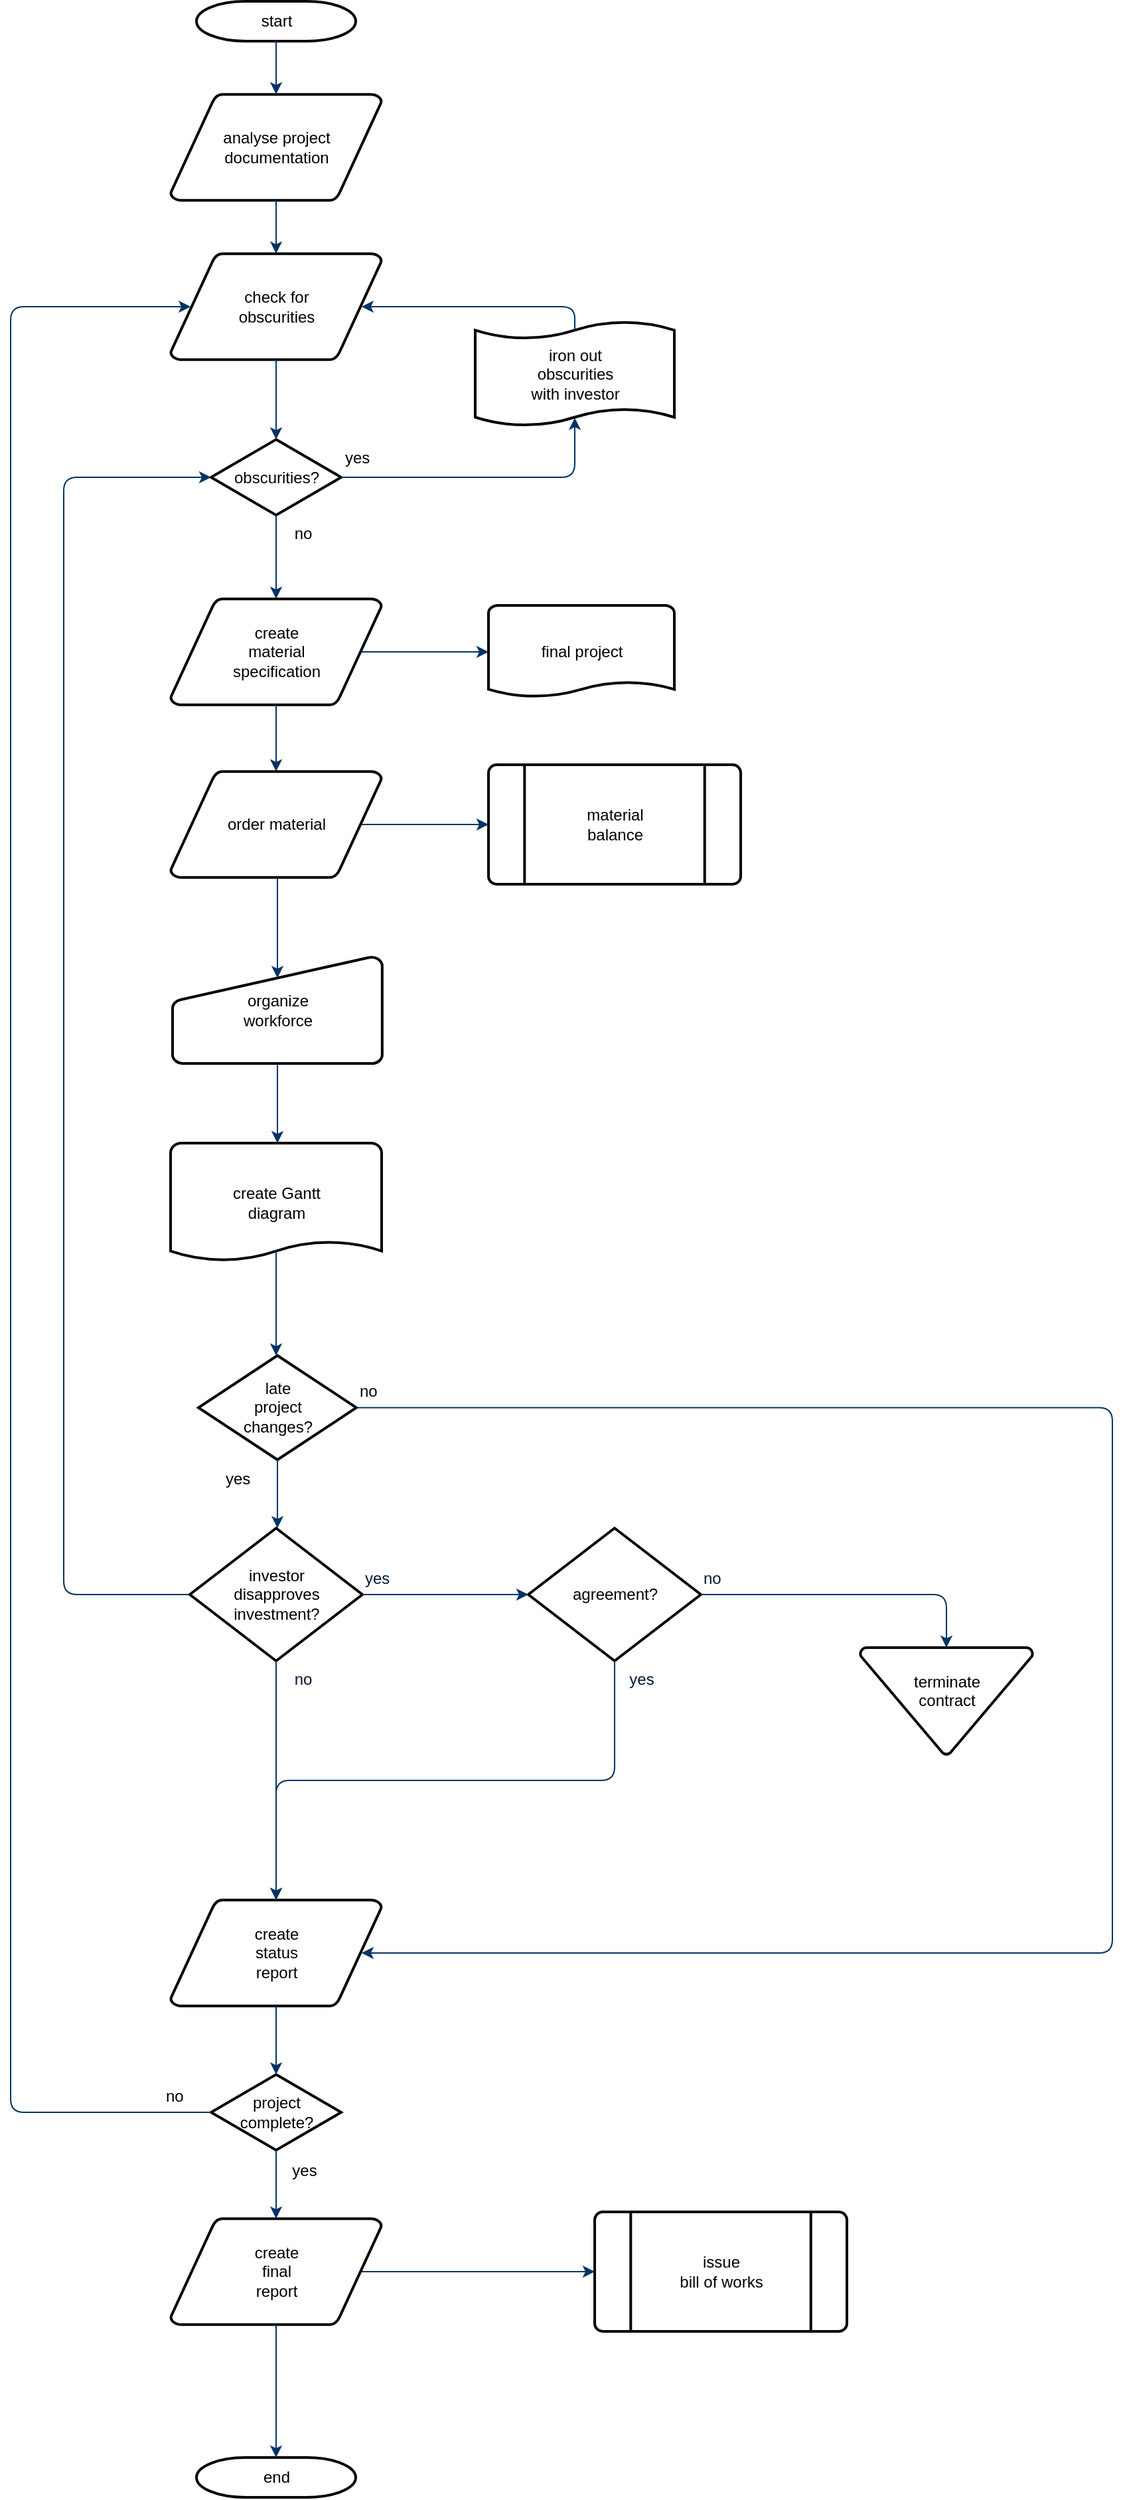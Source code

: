 <mxfile version="12.9.13" type="github" pages="3">
  <diagram id="6a731a19-8d31-9384-78a2-239565b7b9f0" name="page1">
    <mxGraphModel dx="1468" dy="784" grid="1" gridSize="10" guides="1" tooltips="1" connect="1" arrows="1" fold="1" page="1" pageScale="1" pageWidth="1200" pageHeight="1920" background="#ffffff" math="0" shadow="0">
      <root>
        <mxCell id="0" />
        <mxCell id="1" parent="0" />
        <mxCell id="2" value="start" style="shape=mxgraph.flowchart.terminator;strokeWidth=2;gradientColor=none;gradientDirection=north;fontStyle=0;html=1;" parent="1" vertex="1">
          <mxGeometry x="260" y="60" width="120" height="30" as="geometry" />
        </mxCell>
        <mxCell id="3" value="analyse project&#xa; documentation" style="shape=mxgraph.flowchart.data;strokeWidth=2;gradientColor=none;gradientDirection=north;fontStyle=0;html=1;" parent="1" vertex="1">
          <mxGeometry x="240.5" y="130" width="159" height="80" as="geometry" />
        </mxCell>
        <mxCell id="4" value="create&#xa;material&#xa;specification" style="shape=mxgraph.flowchart.data;strokeWidth=2;gradientColor=none;gradientDirection=north;fontStyle=0;html=1;" parent="1" vertex="1">
          <mxGeometry x="240.5" y="510" width="159" height="80" as="geometry" />
        </mxCell>
        <mxCell id="5" value="check for&#xa;obscurities" style="shape=mxgraph.flowchart.data;strokeWidth=2;gradientColor=none;gradientDirection=north;fontStyle=0;html=1;" parent="1" vertex="1">
          <mxGeometry x="240.5" y="250" width="159" height="80" as="geometry" />
        </mxCell>
        <mxCell id="6" value="obscurities?" style="shape=mxgraph.flowchart.decision;strokeWidth=2;gradientColor=none;gradientDirection=north;fontStyle=0;html=1;" parent="1" vertex="1">
          <mxGeometry x="271" y="390" width="98" height="57" as="geometry" />
        </mxCell>
        <mxCell id="7" style="fontStyle=1;strokeColor=#003366;strokeWidth=1;html=1;" parent="1" source="2" target="3" edge="1">
          <mxGeometry relative="1" as="geometry" />
        </mxCell>
        <mxCell id="8" style="fontStyle=1;strokeColor=#003366;strokeWidth=1;html=1;" parent="1" source="3" target="5" edge="1">
          <mxGeometry relative="1" as="geometry" />
        </mxCell>
        <mxCell id="9" style="entryX=0.5;entryY=0;entryPerimeter=0;fontStyle=1;strokeColor=#003366;strokeWidth=1;html=1;" parent="1" source="5" target="6" edge="1">
          <mxGeometry relative="1" as="geometry" />
        </mxCell>
        <mxCell id="10" value="" style="edgeStyle=elbowEdgeStyle;elbow=horizontal;entryX=0.5;entryY=0.91;entryPerimeter=0;exitX=1;exitY=0.5;exitPerimeter=0;fontStyle=1;strokeColor=#003366;strokeWidth=1;html=1;" parent="1" source="6" target="51" edge="1">
          <mxGeometry x="381" y="28.5" width="100" height="100" as="geometry">
            <mxPoint x="750" y="447" as="sourcePoint" />
            <mxPoint x="765.395" y="318.5" as="targetPoint" />
            <Array as="points">
              <mxPoint x="545" y="400" />
            </Array>
          </mxGeometry>
        </mxCell>
        <mxCell id="11" value="yes" style="text;fontStyle=0;html=1;strokeColor=none;gradientColor=none;fillColor=none;strokeWidth=2;" parent="1" vertex="1">
          <mxGeometry x="370" y="390" width="40" height="26" as="geometry" />
        </mxCell>
        <mxCell id="12" value="" style="edgeStyle=elbowEdgeStyle;elbow=horizontal;fontColor=#001933;fontStyle=1;strokeColor=#003366;strokeWidth=1;html=1;" parent="1" source="6" target="4" edge="1">
          <mxGeometry width="100" height="100" as="geometry">
            <mxPoint y="100" as="sourcePoint" />
            <mxPoint x="100" as="targetPoint" />
          </mxGeometry>
        </mxCell>
        <mxCell id="13" value="order material" style="shape=mxgraph.flowchart.data;strokeWidth=2;gradientColor=none;gradientDirection=north;fontStyle=0;html=1;" parent="1" vertex="1">
          <mxGeometry x="240.5" y="640" width="159" height="80" as="geometry" />
        </mxCell>
        <mxCell id="14" value="no" style="text;fontStyle=0;html=1;strokeColor=none;gradientColor=none;fillColor=none;strokeWidth=2;align=center;" parent="1" vertex="1">
          <mxGeometry x="320" y="447" width="40" height="26" as="geometry" />
        </mxCell>
        <mxCell id="15" value="final project" style="shape=mxgraph.flowchart.document;strokeWidth=2;gradientColor=none;gradientDirection=north;fontStyle=0;html=1;" parent="1" vertex="1">
          <mxGeometry x="480" y="515" width="140" height="70" as="geometry" />
        </mxCell>
        <mxCell id="16" value="" style="edgeStyle=elbowEdgeStyle;elbow=horizontal;exitX=0.905;exitY=0.5;exitPerimeter=0;fontStyle=1;strokeColor=#003366;strokeWidth=1;html=1;" parent="1" source="4" target="15" edge="1">
          <mxGeometry width="100" height="100" as="geometry">
            <mxPoint y="100" as="sourcePoint" />
            <mxPoint x="100" as="targetPoint" />
          </mxGeometry>
        </mxCell>
        <mxCell id="17" value="" style="edgeStyle=elbowEdgeStyle;elbow=horizontal;fontStyle=1;strokeColor=#003366;strokeWidth=1;html=1;" parent="1" source="4" target="13" edge="1">
          <mxGeometry width="100" height="100" as="geometry">
            <mxPoint y="100" as="sourcePoint" />
            <mxPoint x="100" as="targetPoint" />
          </mxGeometry>
        </mxCell>
        <mxCell id="18" value="material&#xa;balance" style="shape=mxgraph.flowchart.predefined_process;strokeWidth=2;gradientColor=none;gradientDirection=north;fontStyle=0;html=1;" parent="1" vertex="1">
          <mxGeometry x="480" y="635" width="190" height="90" as="geometry" />
        </mxCell>
        <mxCell id="19" value="" style="edgeStyle=elbowEdgeStyle;elbow=horizontal;exitX=0.905;exitY=0.5;exitPerimeter=0;fontStyle=1;strokeColor=#003366;strokeWidth=1;html=1;" parent="1" source="13" target="18" edge="1">
          <mxGeometry width="100" height="100" as="geometry">
            <mxPoint y="100" as="sourcePoint" />
            <mxPoint x="100" as="targetPoint" />
          </mxGeometry>
        </mxCell>
        <mxCell id="20" value="organize &#xa;workforce" style="shape=mxgraph.flowchart.manual_input;strokeWidth=2;gradientColor=none;gradientDirection=north;fontStyle=0;html=1;" parent="1" vertex="1">
          <mxGeometry x="242" y="780" width="158" height="80" as="geometry" />
        </mxCell>
        <mxCell id="21" value="" style="edgeStyle=elbowEdgeStyle;elbow=horizontal;entryX=0.5;entryY=0.195;entryPerimeter=0;fontStyle=1;strokeColor=#003366;strokeWidth=1;html=1;" parent="1" source="13" target="20" edge="1">
          <mxGeometry width="100" height="100" as="geometry">
            <mxPoint y="100" as="sourcePoint" />
            <mxPoint x="100" as="targetPoint" />
          </mxGeometry>
        </mxCell>
        <mxCell id="22" value="create Gantt&#xa;diagram" style="shape=mxgraph.flowchart.document;strokeWidth=2;gradientColor=none;gradientDirection=north;fontStyle=0;html=1;" parent="1" vertex="1">
          <mxGeometry x="240.5" y="920" width="159" height="90" as="geometry" />
        </mxCell>
        <mxCell id="23" value="" style="edgeStyle=elbowEdgeStyle;elbow=horizontal;exitX=0.5;exitY=1;exitPerimeter=0;fontStyle=1;strokeColor=#003366;strokeWidth=1;html=1;" parent="1" source="20" target="22" edge="1">
          <mxGeometry width="100" height="100" as="geometry">
            <mxPoint y="100" as="sourcePoint" />
            <mxPoint x="100" as="targetPoint" />
          </mxGeometry>
        </mxCell>
        <mxCell id="24" value="late&#xa;project&#xa;changes?" style="shape=mxgraph.flowchart.decision;strokeWidth=2;gradientColor=none;gradientDirection=north;fontStyle=0;html=1;" parent="1" vertex="1">
          <mxGeometry x="261.5" y="1080" width="119" height="78.5" as="geometry" />
        </mxCell>
        <mxCell id="25" value="" style="edgeStyle=elbowEdgeStyle;elbow=horizontal;exitX=0.5;exitY=0.9;exitPerimeter=0;fontStyle=1;strokeColor=#003366;strokeWidth=1;html=1;" parent="1" source="22" target="24" edge="1">
          <mxGeometry width="100" height="100" as="geometry">
            <mxPoint y="100" as="sourcePoint" />
            <mxPoint x="100" as="targetPoint" />
          </mxGeometry>
        </mxCell>
        <mxCell id="26" value="" style="edgeStyle=elbowEdgeStyle;elbow=horizontal;exitX=0;exitY=0.5;exitPerimeter=0;entryX=0;entryY=0.5;entryPerimeter=0;fontStyle=1;strokeColor=#003366;strokeWidth=1;html=1;" parent="1" source="28" target="6" edge="1">
          <mxGeometry width="100" height="100" as="geometry">
            <mxPoint y="100" as="sourcePoint" />
            <mxPoint x="100" as="targetPoint" />
            <Array as="points">
              <mxPoint x="160" y="850" />
            </Array>
          </mxGeometry>
        </mxCell>
        <mxCell id="27" value="yes" style="text;fontStyle=0;html=1;strokeColor=none;gradientColor=none;fillColor=none;strokeWidth=2;" parent="1" vertex="1">
          <mxGeometry x="280" y="1158.5" width="40" height="26" as="geometry" />
        </mxCell>
        <mxCell id="28" value="investor&#xa;disapproves&#xa; investment?" style="shape=mxgraph.flowchart.decision;strokeWidth=2;gradientColor=none;gradientDirection=north;fontStyle=0;html=1;" parent="1" vertex="1">
          <mxGeometry x="255" y="1210" width="130" height="100" as="geometry" />
        </mxCell>
        <mxCell id="29" value="agreement?" style="shape=mxgraph.flowchart.decision;strokeWidth=2;gradientColor=none;gradientDirection=north;fontStyle=0;html=1;" parent="1" vertex="1">
          <mxGeometry x="510" y="1210" width="130" height="100" as="geometry" />
        </mxCell>
        <mxCell id="30" value="" style="edgeStyle=elbowEdgeStyle;elbow=horizontal;exitX=0.5;exitY=1;exitPerimeter=0;fontStyle=1;strokeColor=#003366;strokeWidth=1;html=1;" parent="1" source="24" target="28" edge="1">
          <mxGeometry width="100" height="100" as="geometry">
            <mxPoint y="100" as="sourcePoint" />
            <mxPoint x="100" as="targetPoint" />
          </mxGeometry>
        </mxCell>
        <mxCell id="31" value="" style="edgeStyle=elbowEdgeStyle;elbow=horizontal;exitX=1;exitY=0.5;exitPerimeter=0;entryX=0;entryY=0.5;entryPerimeter=0;fontStyle=1;strokeColor=#003366;strokeWidth=1;html=1;" parent="1" source="28" target="29" edge="1">
          <mxGeometry width="100" height="100" as="geometry">
            <mxPoint y="100" as="sourcePoint" />
            <mxPoint x="100" as="targetPoint" />
          </mxGeometry>
        </mxCell>
        <mxCell id="32" value="terminate&#xa;contract&#xa;" style="shape=mxgraph.flowchart.merge_or_storage;strokeWidth=2;gradientColor=none;gradientDirection=north;fontStyle=0;html=1;" parent="1" vertex="1">
          <mxGeometry x="760" y="1300" width="130" height="80.5" as="geometry" />
        </mxCell>
        <mxCell id="33" value="" style="edgeStyle=elbowEdgeStyle;elbow=vertical;exitX=1;exitY=0.5;exitPerimeter=0;entryX=0.5;entryY=0;entryPerimeter=0;fontStyle=1;strokeColor=#003366;strokeWidth=1;html=1;" parent="1" source="29" target="32" edge="1">
          <mxGeometry width="100" height="100" as="geometry">
            <mxPoint y="100" as="sourcePoint" />
            <mxPoint x="100" as="targetPoint" />
            <Array as="points">
              <mxPoint x="740" y="1260" />
            </Array>
          </mxGeometry>
        </mxCell>
        <mxCell id="34" value="create&#xa;status&#xa;report" style="shape=mxgraph.flowchart.data;strokeWidth=2;gradientColor=none;gradientDirection=north;fontStyle=0;html=1;" parent="1" vertex="1">
          <mxGeometry x="240.5" y="1490" width="159" height="80" as="geometry" />
        </mxCell>
        <mxCell id="35" value="" style="edgeStyle=elbowEdgeStyle;elbow=vertical;exitX=0.5;exitY=1;exitPerimeter=0;fontColor=#001933;fontStyle=1;strokeColor=#003366;strokeWidth=1;html=1;" parent="1" source="28" target="34" edge="1">
          <mxGeometry width="100" height="100" as="geometry">
            <mxPoint y="100" as="sourcePoint" />
            <mxPoint x="100" as="targetPoint" />
          </mxGeometry>
        </mxCell>
        <mxCell id="36" value="" style="edgeStyle=elbowEdgeStyle;elbow=vertical;exitX=0.5;exitY=1;exitPerimeter=0;entryX=0.5;entryY=0;entryPerimeter=0;fontStyle=1;strokeColor=#003366;strokeWidth=1;html=1;" parent="1" source="29" target="34" edge="1">
          <mxGeometry width="100" height="100" as="geometry">
            <mxPoint y="100" as="sourcePoint" />
            <mxPoint x="100" as="targetPoint" />
          </mxGeometry>
        </mxCell>
        <mxCell id="37" value="project&#xa;complete?" style="shape=mxgraph.flowchart.decision;strokeWidth=2;gradientColor=none;gradientDirection=north;fontStyle=0;html=1;" parent="1" vertex="1">
          <mxGeometry x="271" y="1621.5" width="98" height="57" as="geometry" />
        </mxCell>
        <mxCell id="38" value="create&#xa;final&#xa;report" style="shape=mxgraph.flowchart.data;strokeWidth=2;gradientColor=none;gradientDirection=north;fontStyle=0;html=1;" parent="1" vertex="1">
          <mxGeometry x="240.5" y="1730" width="159" height="80" as="geometry" />
        </mxCell>
        <mxCell id="39" value="issue&#xa;bill of works" style="shape=mxgraph.flowchart.predefined_process;strokeWidth=2;gradientColor=none;gradientDirection=north;fontStyle=0;html=1;" parent="1" vertex="1">
          <mxGeometry x="560" y="1725" width="190" height="90" as="geometry" />
        </mxCell>
        <mxCell id="40" value="end" style="shape=mxgraph.flowchart.terminator;strokeWidth=2;gradientColor=none;gradientDirection=north;fontStyle=0;html=1;" parent="1" vertex="1">
          <mxGeometry x="260" y="1910" width="120" height="30" as="geometry" />
        </mxCell>
        <mxCell id="41" value="" style="edgeStyle=elbowEdgeStyle;elbow=vertical;exitX=0.5;exitY=1;exitPerimeter=0;entryX=0.5;entryY=0;entryPerimeter=0;fontStyle=1;strokeColor=#003366;strokeWidth=1;html=1;" parent="1" source="34" target="37" edge="1">
          <mxGeometry width="100" height="100" as="geometry">
            <mxPoint y="100" as="sourcePoint" />
            <mxPoint x="100" as="targetPoint" />
          </mxGeometry>
        </mxCell>
        <mxCell id="42" value="" style="edgeStyle=elbowEdgeStyle;elbow=vertical;exitX=0.5;exitY=1;exitPerimeter=0;entryX=0.5;entryY=0;entryPerimeter=0;fontStyle=1;strokeColor=#003366;strokeWidth=1;html=1;" parent="1" source="37" target="38" edge="1">
          <mxGeometry width="100" height="100" as="geometry">
            <mxPoint y="100" as="sourcePoint" />
            <mxPoint x="100" as="targetPoint" />
          </mxGeometry>
        </mxCell>
        <mxCell id="43" value="" style="edgeStyle=elbowEdgeStyle;elbow=vertical;exitX=0.5;exitY=1;exitPerimeter=0;entryX=0.5;entryY=0;entryPerimeter=0;fontStyle=1;strokeColor=#003366;strokeWidth=1;html=1;" parent="1" source="38" target="40" edge="1">
          <mxGeometry width="100" height="100" as="geometry">
            <mxPoint y="100" as="sourcePoint" />
            <mxPoint x="100" as="targetPoint" />
          </mxGeometry>
        </mxCell>
        <mxCell id="44" value="" style="edgeStyle=elbowEdgeStyle;elbow=vertical;exitX=0.905;exitY=0.5;exitPerimeter=0;entryX=0;entryY=0.5;entryPerimeter=0;fontStyle=1;strokeColor=#003366;strokeWidth=1;html=1;" parent="1" source="38" target="39" edge="1">
          <mxGeometry width="100" height="100" as="geometry">
            <mxPoint y="100" as="sourcePoint" />
            <mxPoint x="100" as="targetPoint" />
          </mxGeometry>
        </mxCell>
        <mxCell id="45" value="" style="edgeStyle=elbowEdgeStyle;elbow=horizontal;exitX=1;exitY=0.5;exitPerimeter=0;entryX=0.905;entryY=0.5;entryPerimeter=0;fontStyle=1;strokeColor=#003366;strokeWidth=1;html=1;" parent="1" source="24" target="34" edge="1">
          <mxGeometry width="100" height="100" as="geometry">
            <mxPoint y="100" as="sourcePoint" />
            <mxPoint x="100" as="targetPoint" />
            <Array as="points">
              <mxPoint x="950" y="1320" />
            </Array>
          </mxGeometry>
        </mxCell>
        <mxCell id="46" value="no" style="text;fontStyle=0;html=1;strokeColor=none;gradientColor=none;fillColor=none;strokeWidth=2;" parent="1" vertex="1">
          <mxGeometry x="380.5" y="1093.25" width="40" height="26" as="geometry" />
        </mxCell>
        <mxCell id="47" value="yes" style="text;fontColor=#001933;fontStyle=0;html=1;strokeColor=none;gradientColor=none;fillColor=none;strokeWidth=2;" parent="1" vertex="1">
          <mxGeometry x="385" y="1234" width="40" height="26" as="geometry" />
        </mxCell>
        <mxCell id="48" value="no" style="text;fontColor=#001933;fontStyle=0;html=1;strokeColor=none;gradientColor=none;fillColor=none;strokeWidth=2;align=center;" parent="1" vertex="1">
          <mxGeometry x="320" y="1310" width="40" height="26" as="geometry" />
        </mxCell>
        <mxCell id="49" value="yes" style="text;fontColor=#001933;fontStyle=0;html=1;strokeColor=none;gradientColor=none;fillColor=none;strokeWidth=2;align=center;" parent="1" vertex="1">
          <mxGeometry x="575" y="1310" width="40" height="26" as="geometry" />
        </mxCell>
        <mxCell id="50" value="no" style="text;fontColor=#001933;fontStyle=0;html=1;strokeColor=none;gradientColor=none;fillColor=none;strokeWidth=2;" parent="1" vertex="1">
          <mxGeometry x="640" y="1234" width="40" height="26" as="geometry" />
        </mxCell>
        <mxCell id="51" value="iron out&#xa;obscurities &#xa;with investor" style="shape=mxgraph.flowchart.paper_tape;strokeWidth=2;gradientColor=none;gradientDirection=north;fontStyle=0;html=1;" parent="1" vertex="1">
          <mxGeometry x="470" y="300" width="150" height="81" as="geometry" />
        </mxCell>
        <mxCell id="52" value="" style="edgeStyle=elbowEdgeStyle;elbow=horizontal;exitX=0.5;exitY=0.09;exitPerimeter=0;entryX=0.905;entryY=0.5;entryPerimeter=0;fontStyle=1;strokeColor=#003366;strokeWidth=1;html=1;" parent="1" source="51" target="5" edge="1">
          <mxGeometry width="100" height="100" as="geometry">
            <mxPoint y="100" as="sourcePoint" />
            <mxPoint x="100" as="targetPoint" />
            <Array as="points">
              <mxPoint x="545" y="300" />
            </Array>
          </mxGeometry>
        </mxCell>
        <mxCell id="53" value="yes" style="text;fontStyle=0;html=1;strokeColor=none;gradientColor=none;fillColor=none;strokeWidth=2;align=center;" parent="1" vertex="1">
          <mxGeometry x="321" y="1680" width="40" height="26" as="geometry" />
        </mxCell>
        <mxCell id="54" value="" style="edgeStyle=elbowEdgeStyle;elbow=horizontal;exitX=0;exitY=0.5;exitPerimeter=0;entryX=0.095;entryY=0.5;entryPerimeter=0;fontStyle=1;strokeColor=#003366;strokeWidth=1;html=1;" parent="1" source="37" target="5" edge="1">
          <mxGeometry width="100" height="100" as="geometry">
            <mxPoint y="100" as="sourcePoint" />
            <mxPoint x="100" as="targetPoint" />
            <Array as="points">
              <mxPoint x="120" y="970" />
            </Array>
          </mxGeometry>
        </mxCell>
        <mxCell id="55" value="no" style="text;fontStyle=0;html=1;strokeColor=none;gradientColor=none;fillColor=none;strokeWidth=2;" parent="1" vertex="1">
          <mxGeometry x="235" y="1624" width="40" height="26" as="geometry" />
        </mxCell>
      </root>
    </mxGraphModel>
  </diagram>
  <diagram id="S-evOHtKc2lRmirpbikx" name="第 2 页">
    <mxGraphModel dx="3280" dy="1110" grid="1" gridSize="10" guides="1" tooltips="1" connect="1" arrows="1" fold="1" page="1" pageScale="1" pageWidth="1200" pageHeight="1920" math="0" shadow="0">
      <root>
        <mxCell id="6PbVFHwQEAimmtdwtu31-0" />
        <mxCell id="6PbVFHwQEAimmtdwtu31-1" parent="6PbVFHwQEAimmtdwtu31-0" />
        <mxCell id="sGn04eVEmwZ1p-08FL41-1" style="edgeStyle=orthogonalEdgeStyle;rounded=0;orthogonalLoop=1;jettySize=auto;html=1;entryX=0.5;entryY=0;entryDx=0;entryDy=0;" edge="1" parent="6PbVFHwQEAimmtdwtu31-1" source="uYx7FdCdARLEdJld4Lk2-0" target="sGn04eVEmwZ1p-08FL41-0">
          <mxGeometry relative="1" as="geometry" />
        </mxCell>
        <mxCell id="uYx7FdCdARLEdJld4Lk2-0" value="查看详细商品" style="strokeWidth=2;html=1;shape=mxgraph.flowchart.start_1;whiteSpace=wrap;" vertex="1" parent="6PbVFHwQEAimmtdwtu31-1">
          <mxGeometry x="80" y="30" width="99" height="60" as="geometry" />
        </mxCell>
        <mxCell id="15XXhwKxQTOSEFgYxx5U-1" style="edgeStyle=orthogonalEdgeStyle;rounded=0;orthogonalLoop=1;jettySize=auto;html=1;exitX=0.5;exitY=1;exitDx=0;exitDy=0;entryX=0.5;entryY=0;entryDx=0;entryDy=0;entryPerimeter=0;" edge="1" parent="6PbVFHwQEAimmtdwtu31-1" source="sGn04eVEmwZ1p-08FL41-0" target="15XXhwKxQTOSEFgYxx5U-0">
          <mxGeometry relative="1" as="geometry" />
        </mxCell>
        <mxCell id="sGn04eVEmwZ1p-08FL41-0" value="获取用户信息(&lt;span style=&quot;font-weight: 600&quot;&gt;UserInfoGetBizImpl&lt;/span&gt;&lt;br&gt;)" style="rounded=1;whiteSpace=wrap;html=1;absoluteArcSize=1;arcSize=14;strokeWidth=2;" vertex="1" parent="6PbVFHwQEAimmtdwtu31-1">
          <mxGeometry x="57.5" y="130" width="144" height="50" as="geometry" />
        </mxCell>
        <object label="" id="s9mYcaJXMlK5Ju7AqBY--6">
          <mxCell style="edgeStyle=orthogonalEdgeStyle;rounded=0;orthogonalLoop=1;jettySize=auto;html=1;exitX=0.5;exitY=1;exitDx=0;exitDy=0;exitPerimeter=0;entryX=0.5;entryY=0;entryDx=0;entryDy=0;" edge="1" parent="6PbVFHwQEAimmtdwtu31-1" source="15XXhwKxQTOSEFgYxx5U-0" target="s9mYcaJXMlK5Ju7AqBY--5">
            <mxGeometry relative="1" as="geometry" />
          </mxCell>
        </object>
        <mxCell id="15XXhwKxQTOSEFgYxx5U-0" value="&lt;pre&gt;&lt;font style=&quot;font-size: 11px&quot; face=&quot;Helvetica&quot;&gt;小程序黑名单判断&lt;/font&gt;&lt;/pre&gt;" style="strokeWidth=2;html=1;shape=mxgraph.flowchart.decision;whiteSpace=wrap;" vertex="1" parent="6PbVFHwQEAimmtdwtu31-1">
          <mxGeometry x="50" y="220" width="159" height="80" as="geometry" />
        </mxCell>
        <mxCell id="s9mYcaJXMlK5Ju7AqBY--12" style="edgeStyle=orthogonalEdgeStyle;rounded=0;orthogonalLoop=1;jettySize=auto;html=1;exitX=0.5;exitY=1;exitDx=0;exitDy=0;" edge="1" parent="6PbVFHwQEAimmtdwtu31-1" source="s9mYcaJXMlK5Ju7AqBY--5" target="s9mYcaJXMlK5Ju7AqBY--11">
          <mxGeometry relative="1" as="geometry" />
        </mxCell>
        <mxCell id="s9mYcaJXMlK5Ju7AqBY--5" value="获取商品信息(&lt;span style=&quot;font-weight: 600&quot;&gt;AlbumItemGetBizImpl&lt;/span&gt;&lt;br&gt;)" style="rounded=1;whiteSpace=wrap;html=1;absoluteArcSize=1;arcSize=14;strokeWidth=2;" vertex="1" parent="6PbVFHwQEAimmtdwtu31-1">
          <mxGeometry x="57.5" y="370" width="144" height="50" as="geometry" />
        </mxCell>
        <mxCell id="s9mYcaJXMlK5Ju7AqBY--10" value="否" style="text;html=1;align=center;verticalAlign=middle;resizable=0;points=[];autosize=1;" vertex="1" parent="6PbVFHwQEAimmtdwtu31-1">
          <mxGeometry x="130" y="326" width="30" height="20" as="geometry" />
        </mxCell>
        <mxCell id="s9mYcaJXMlK5Ju7AqBY--21" style="edgeStyle=orthogonalEdgeStyle;rounded=0;orthogonalLoop=1;jettySize=auto;html=1;exitX=0.5;exitY=1;exitDx=0;exitDy=0;exitPerimeter=0;" edge="1" parent="6PbVFHwQEAimmtdwtu31-1" source="s9mYcaJXMlK5Ju7AqBY--11">
          <mxGeometry relative="1" as="geometry">
            <mxPoint x="130" y="650" as="targetPoint" />
          </mxGeometry>
        </mxCell>
        <mxCell id="s9mYcaJXMlK5Ju7AqBY--26" style="edgeStyle=orthogonalEdgeStyle;rounded=0;orthogonalLoop=1;jettySize=auto;html=1;exitX=0;exitY=0.5;exitDx=0;exitDy=0;exitPerimeter=0;entryX=0.5;entryY=0;entryDx=0;entryDy=0;" edge="1" parent="6PbVFHwQEAimmtdwtu31-1" source="s9mYcaJXMlK5Ju7AqBY--11" target="s9mYcaJXMlK5Ju7AqBY--15">
          <mxGeometry relative="1" as="geometry" />
        </mxCell>
        <mxCell id="s9mYcaJXMlK5Ju7AqBY--11" value="&lt;br&gt;&lt;br&gt;&lt;pre style=&quot;font-size: 12px ; font-style: normal ; font-weight: 400 ; letter-spacing: normal ; text-align: center ; text-indent: 0px ; text-transform: none ; word-spacing: 0px&quot;&gt;&lt;font face=&quot;Helvetica&quot;&gt;&lt;span style=&quot;font-size: 11px&quot;&gt;是否小程序&lt;/span&gt;&lt;/font&gt;&lt;/pre&gt;&lt;br class=&quot;Apple-interchange-newline&quot;&gt;&lt;br&gt;" style="strokeWidth=2;html=1;shape=mxgraph.flowchart.decision;whiteSpace=wrap;" vertex="1" parent="6PbVFHwQEAimmtdwtu31-1">
          <mxGeometry x="50" y="470" width="159" height="80" as="geometry" />
        </mxCell>
        <mxCell id="s9mYcaJXMlK5Ju7AqBY--14" style="edgeStyle=orthogonalEdgeStyle;rounded=0;orthogonalLoop=1;jettySize=auto;html=1;exitX=0.5;exitY=1;exitDx=0;exitDy=0;exitPerimeter=0;" edge="1" parent="6PbVFHwQEAimmtdwtu31-1" source="s9mYcaJXMlK5Ju7AqBY--11" target="s9mYcaJXMlK5Ju7AqBY--11">
          <mxGeometry relative="1" as="geometry" />
        </mxCell>
        <mxCell id="s9mYcaJXMlK5Ju7AqBY--22" style="edgeStyle=orthogonalEdgeStyle;rounded=0;orthogonalLoop=1;jettySize=auto;html=1;exitX=0.5;exitY=1;exitDx=0;exitDy=0;" edge="1" parent="6PbVFHwQEAimmtdwtu31-1" source="s9mYcaJXMlK5Ju7AqBY--15">
          <mxGeometry relative="1" as="geometry">
            <mxPoint x="130" y="620" as="targetPoint" />
            <Array as="points">
              <mxPoint x="-37" y="620" />
            </Array>
          </mxGeometry>
        </mxCell>
        <mxCell id="s9mYcaJXMlK5Ju7AqBY--15" value="进入小程序关注" style="rounded=1;whiteSpace=wrap;html=1;absoluteArcSize=1;arcSize=14;strokeWidth=2;" vertex="1" parent="6PbVFHwQEAimmtdwtu31-1">
          <mxGeometry x="-110" y="540" width="144" height="50" as="geometry" />
        </mxCell>
        <mxCell id="s9mYcaJXMlK5Ju7AqBY--17" value="是" style="text;html=1;align=center;verticalAlign=middle;resizable=0;points=[];autosize=1;" vertex="1" parent="6PbVFHwQEAimmtdwtu31-1">
          <mxGeometry x="-30" y="495" width="30" height="20" as="geometry" />
        </mxCell>
        <mxCell id="s9mYcaJXMlK5Ju7AqBY--23" value="否&lt;br&gt;" style="text;html=1;align=center;verticalAlign=middle;resizable=0;points=[];autosize=1;" vertex="1" parent="6PbVFHwQEAimmtdwtu31-1">
          <mxGeometry x="115" y="584" width="30" height="20" as="geometry" />
        </mxCell>
        <mxCell id="s9mYcaJXMlK5Ju7AqBY--30" style="edgeStyle=orthogonalEdgeStyle;rounded=0;orthogonalLoop=1;jettySize=auto;html=1;exitX=0;exitY=0.5;exitDx=0;exitDy=0;exitPerimeter=0;entryX=0.5;entryY=0;entryDx=0;entryDy=0;" edge="1" parent="6PbVFHwQEAimmtdwtu31-1" source="s9mYcaJXMlK5Ju7AqBY--24" target="s9mYcaJXMlK5Ju7AqBY--29">
          <mxGeometry relative="1" as="geometry" />
        </mxCell>
        <mxCell id="s9mYcaJXMlK5Ju7AqBY--32" style="edgeStyle=orthogonalEdgeStyle;rounded=0;orthogonalLoop=1;jettySize=auto;html=1;exitX=0.5;exitY=1;exitDx=0;exitDy=0;exitPerimeter=0;entryX=0.5;entryY=0;entryDx=0;entryDy=0;" edge="1" parent="6PbVFHwQEAimmtdwtu31-1" source="s9mYcaJXMlK5Ju7AqBY--24" target="s9mYcaJXMlK5Ju7AqBY--31">
          <mxGeometry relative="1" as="geometry" />
        </mxCell>
        <mxCell id="s9mYcaJXMlK5Ju7AqBY--24" value="商品是否获取成功" style="strokeWidth=2;html=1;shape=mxgraph.flowchart.decision;whiteSpace=wrap;" vertex="1" parent="6PbVFHwQEAimmtdwtu31-1">
          <mxGeometry x="50" y="650" width="159" height="80" as="geometry" />
        </mxCell>
        <mxCell id="s9mYcaJXMlK5Ju7AqBY--25" value="验证通过" style="text;html=1;align=center;verticalAlign=middle;resizable=0;points=[];autosize=1;" vertex="1" parent="6PbVFHwQEAimmtdwtu31-1">
          <mxGeometry x="-2.5" y="620" width="60" height="20" as="geometry" />
        </mxCell>
        <mxCell id="s9mYcaJXMlK5Ju7AqBY--33" style="edgeStyle=orthogonalEdgeStyle;rounded=0;orthogonalLoop=1;jettySize=auto;html=1;exitX=0.5;exitY=1;exitDx=0;exitDy=0;entryX=0;entryY=0.5;entryDx=0;entryDy=0;" edge="1" parent="6PbVFHwQEAimmtdwtu31-1" source="s9mYcaJXMlK5Ju7AqBY--29" target="s9mYcaJXMlK5Ju7AqBY--31">
          <mxGeometry relative="1" as="geometry" />
        </mxCell>
        <mxCell id="s9mYcaJXMlK5Ju7AqBY--29" value="获取商品信息(&lt;span style=&quot;font-weight: 600&quot;&gt;AlbumItemGetBizImpl&lt;/span&gt;&lt;br&gt;)" style="rounded=1;whiteSpace=wrap;html=1;absoluteArcSize=1;arcSize=14;strokeWidth=2;" vertex="1" parent="6PbVFHwQEAimmtdwtu31-1">
          <mxGeometry x="-95" y="740" width="144" height="50" as="geometry" />
        </mxCell>
        <mxCell id="s9mYcaJXMlK5Ju7AqBY--43" style="edgeStyle=orthogonalEdgeStyle;rounded=0;orthogonalLoop=1;jettySize=auto;html=1;exitX=0.5;exitY=1;exitDx=0;exitDy=0;entryX=0.5;entryY=0;entryDx=0;entryDy=0;entryPerimeter=0;" edge="1" parent="6PbVFHwQEAimmtdwtu31-1" source="s9mYcaJXMlK5Ju7AqBY--31" target="s9mYcaJXMlK5Ju7AqBY--36">
          <mxGeometry relative="1" as="geometry" />
        </mxCell>
        <mxCell id="s9mYcaJXMlK5Ju7AqBY--31" value="获取商品所属相册信息(&lt;span style=&quot;font-weight: 600&quot;&gt;AlbumInfoGetBizImpl&lt;/span&gt;&lt;br&gt;)" style="rounded=1;whiteSpace=wrap;html=1;absoluteArcSize=1;arcSize=14;strokeWidth=2;" vertex="1" parent="6PbVFHwQEAimmtdwtu31-1">
          <mxGeometry x="57.5" y="840" width="144" height="50" as="geometry" />
        </mxCell>
        <mxCell id="s9mYcaJXMlK5Ju7AqBY--35" style="edgeStyle=orthogonalEdgeStyle;rounded=0;orthogonalLoop=1;jettySize=auto;html=1;exitX=0;exitY=0.5;exitDx=0;exitDy=0;exitPerimeter=0;entryX=0.5;entryY=0;entryDx=0;entryDy=0;" edge="1" parent="6PbVFHwQEAimmtdwtu31-1" source="s9mYcaJXMlK5Ju7AqBY--36" target="s9mYcaJXMlK5Ju7AqBY--39">
          <mxGeometry relative="1" as="geometry" />
        </mxCell>
        <mxCell id="s9mYcaJXMlK5Ju7AqBY--46" style="edgeStyle=orthogonalEdgeStyle;rounded=0;orthogonalLoop=1;jettySize=auto;html=1;exitX=0.5;exitY=1;exitDx=0;exitDy=0;exitPerimeter=0;entryX=0.5;entryY=0;entryDx=0;entryDy=0;" edge="1" parent="6PbVFHwQEAimmtdwtu31-1" source="s9mYcaJXMlK5Ju7AqBY--36" target="s9mYcaJXMlK5Ju7AqBY--45">
          <mxGeometry relative="1" as="geometry">
            <Array as="points">
              <mxPoint x="130" y="1110" />
              <mxPoint x="130" y="1110" />
            </Array>
          </mxGeometry>
        </mxCell>
        <mxCell id="s9mYcaJXMlK5Ju7AqBY--36" value="&lt;br&gt;&lt;br&gt;&lt;pre style=&quot;font-size: 12px ; font-style: normal ; font-weight: 400 ; letter-spacing: normal ; text-align: center ; text-indent: 0px ; text-transform: none ; word-spacing: 0px&quot;&gt;&lt;font face=&quot;Helvetica&quot;&gt;&lt;span style=&quot;font-size: 11px&quot;&gt;是否小程序&lt;/span&gt;&lt;/font&gt;&lt;/pre&gt;&lt;br class=&quot;Apple-interchange-newline&quot;&gt;&lt;br&gt;" style="strokeWidth=2;html=1;shape=mxgraph.flowchart.decision;whiteSpace=wrap;" vertex="1" parent="6PbVFHwQEAimmtdwtu31-1">
          <mxGeometry x="50" y="960" width="159" height="80" as="geometry" />
        </mxCell>
        <mxCell id="s9mYcaJXMlK5Ju7AqBY--37" style="edgeStyle=orthogonalEdgeStyle;rounded=0;orthogonalLoop=1;jettySize=auto;html=1;exitX=0.5;exitY=1;exitDx=0;exitDy=0;exitPerimeter=0;" edge="1" parent="6PbVFHwQEAimmtdwtu31-1" source="s9mYcaJXMlK5Ju7AqBY--36" target="s9mYcaJXMlK5Ju7AqBY--36">
          <mxGeometry relative="1" as="geometry" />
        </mxCell>
        <mxCell id="s9mYcaJXMlK5Ju7AqBY--38" style="edgeStyle=orthogonalEdgeStyle;rounded=0;orthogonalLoop=1;jettySize=auto;html=1;exitX=0.5;exitY=1;exitDx=0;exitDy=0;" edge="1" parent="6PbVFHwQEAimmtdwtu31-1" source="s9mYcaJXMlK5Ju7AqBY--39">
          <mxGeometry relative="1" as="geometry">
            <mxPoint x="130" y="1110" as="targetPoint" />
            <Array as="points">
              <mxPoint x="-37" y="1110" />
            </Array>
          </mxGeometry>
        </mxCell>
        <mxCell id="s9mYcaJXMlK5Ju7AqBY--53" style="edgeStyle=orthogonalEdgeStyle;rounded=0;orthogonalLoop=1;jettySize=auto;html=1;exitX=0;exitY=0.5;exitDx=0;exitDy=0;entryX=1;entryY=0.5;entryDx=0;entryDy=0;" edge="1" parent="6PbVFHwQEAimmtdwtu31-1" source="s9mYcaJXMlK5Ju7AqBY--39" target="s9mYcaJXMlK5Ju7AqBY--50">
          <mxGeometry relative="1" as="geometry" />
        </mxCell>
        <mxCell id="s9mYcaJXMlK5Ju7AqBY--39" value="进入小程序关注" style="rounded=1;whiteSpace=wrap;html=1;absoluteArcSize=1;arcSize=14;strokeWidth=2;" vertex="1" parent="6PbVFHwQEAimmtdwtu31-1">
          <mxGeometry x="-110" y="1030" width="144" height="50" as="geometry" />
        </mxCell>
        <mxCell id="s9mYcaJXMlK5Ju7AqBY--40" value="是" style="text;html=1;align=center;verticalAlign=middle;resizable=0;points=[];autosize=1;" vertex="1" parent="6PbVFHwQEAimmtdwtu31-1">
          <mxGeometry x="-30" y="985" width="30" height="20" as="geometry" />
        </mxCell>
        <mxCell id="s9mYcaJXMlK5Ju7AqBY--41" value="否&lt;br&gt;" style="text;html=1;align=center;verticalAlign=middle;resizable=0;points=[];autosize=1;" vertex="1" parent="6PbVFHwQEAimmtdwtu31-1">
          <mxGeometry x="115" y="1074" width="30" height="20" as="geometry" />
        </mxCell>
        <mxCell id="s9mYcaJXMlK5Ju7AqBY--42" value="验证通过" style="text;html=1;align=center;verticalAlign=middle;resizable=0;points=[];autosize=1;" vertex="1" parent="6PbVFHwQEAimmtdwtu31-1">
          <mxGeometry x="-2.5" y="1110" width="60" height="20" as="geometry" />
        </mxCell>
        <mxCell id="s9mYcaJXMlK5Ju7AqBY--55" style="edgeStyle=orthogonalEdgeStyle;rounded=0;orthogonalLoop=1;jettySize=auto;html=1;entryX=0.5;entryY=0;entryDx=0;entryDy=0;" edge="1" parent="6PbVFHwQEAimmtdwtu31-1" source="s9mYcaJXMlK5Ju7AqBY--45" target="s9mYcaJXMlK5Ju7AqBY--56">
          <mxGeometry relative="1" as="geometry">
            <mxPoint x="130" y="1290" as="targetPoint" />
          </mxGeometry>
        </mxCell>
        <mxCell id="s9mYcaJXMlK5Ju7AqBY--45" value="获取商品所属相册信息(&lt;span style=&quot;font-weight: 600&quot;&gt;AlbumInfoGetBizImpl&lt;/span&gt;&lt;br&gt;)" style="rounded=1;whiteSpace=wrap;html=1;absoluteArcSize=1;arcSize=14;strokeWidth=2;" vertex="1" parent="6PbVFHwQEAimmtdwtu31-1">
          <mxGeometry x="57.5" y="1160" width="144" height="50" as="geometry" />
        </mxCell>
        <mxCell id="s9mYcaJXMlK5Ju7AqBY--50" value="关注事件信息" style="shape=parallelogram;html=1;strokeWidth=2;perimeter=parallelogramPerimeter;whiteSpace=wrap;rounded=1;arcSize=12;size=0.23;" vertex="1" parent="6PbVFHwQEAimmtdwtu31-1">
          <mxGeometry x="-310" y="1027.5" width="99" height="55" as="geometry" />
        </mxCell>
        <mxCell id="mt5l5O6Yet3nqx39_DE0-2" style="edgeStyle=orthogonalEdgeStyle;rounded=0;orthogonalLoop=1;jettySize=auto;html=1;entryX=0.5;entryY=0;entryDx=0;entryDy=0;entryPerimeter=0;" edge="1" parent="6PbVFHwQEAimmtdwtu31-1" source="s9mYcaJXMlK5Ju7AqBY--56" target="mt5l5O6Yet3nqx39_DE0-0">
          <mxGeometry relative="1" as="geometry" />
        </mxCell>
        <mxCell id="s9mYcaJXMlK5Ju7AqBY--56" value="3.对商品详细数据信息进行封装" style="rounded=1;whiteSpace=wrap;html=1;absoluteArcSize=1;arcSize=14;strokeWidth=2;" vertex="1" parent="6PbVFHwQEAimmtdwtu31-1">
          <mxGeometry x="57.5" y="1280" width="144" height="40" as="geometry" />
        </mxCell>
        <mxCell id="mt5l5O6Yet3nqx39_DE0-0" value="返回前端" style="strokeWidth=2;html=1;shape=mxgraph.flowchart.start_1;whiteSpace=wrap;" vertex="1" parent="6PbVFHwQEAimmtdwtu31-1">
          <mxGeometry x="80.5" y="1380" width="99" height="60" as="geometry" />
        </mxCell>
      </root>
    </mxGraphModel>
  </diagram>
  <diagram id="9szjixX3SkYZF9bxEPVm" name="3.商品信息封装">
    <mxGraphModel dx="1248" dy="666" grid="1" gridSize="10" guides="1" tooltips="1" connect="1" arrows="1" fold="1" page="1" pageScale="1" pageWidth="1920" pageHeight="1200" math="0" shadow="0">
      <root>
        <mxCell id="-9Jkuab40BIeDHxM_aws-0" />
        <mxCell id="-9Jkuab40BIeDHxM_aws-1" parent="-9Jkuab40BIeDHxM_aws-0" />
        <mxCell id="dGNqP6SKTPRicTrLNHLh-3" value="商品信息封装" style="strokeWidth=2;html=1;shape=mxgraph.flowchart.start_1;whiteSpace=wrap;" vertex="1" parent="-9Jkuab40BIeDHxM_aws-1">
          <mxGeometry x="513" y="530" width="100" height="60" as="geometry" />
        </mxCell>
        <mxCell id="O-ye9wjJWiL6m-6dwt8Y-1" value="商品规格信息" style="shape=parallelogram;html=1;strokeWidth=2;perimeter=parallelogramPerimeter;whiteSpace=wrap;rounded=1;arcSize=12;size=0.23;" vertex="1" parent="-9Jkuab40BIeDHxM_aws-1">
          <mxGeometry x="40" y="204" width="120" height="60" as="geometry" />
        </mxCell>
        <mxCell id="O-ye9wjJWiL6m-6dwt8Y-3" value="比较价格与最近价格" style="shape=parallelogram;html=1;strokeWidth=2;perimeter=parallelogramPerimeter;whiteSpace=wrap;rounded=1;arcSize=12;size=0.23;" vertex="1" parent="-9Jkuab40BIeDHxM_aws-1">
          <mxGeometry x="330" y="200" width="130" height="60" as="geometry" />
        </mxCell>
        <mxCell id="O-ye9wjJWiL6m-6dwt8Y-9" value="是否显示购物车" style="shape=parallelogram;html=1;strokeWidth=2;perimeter=parallelogramPerimeter;whiteSpace=wrap;rounded=1;arcSize=12;size=0.23;" vertex="1" parent="-9Jkuab40BIeDHxM_aws-1">
          <mxGeometry x="180" y="200" width="133" height="64" as="geometry" />
        </mxCell>
        <mxCell id="O-ye9wjJWiL6m-6dwt8Y-11" value="商品水印" style="shape=parallelogram;html=1;strokeWidth=2;perimeter=parallelogramPerimeter;whiteSpace=wrap;rounded=1;arcSize=12;size=0.23;" vertex="1" parent="-9Jkuab40BIeDHxM_aws-1">
          <mxGeometry x="480" y="196" width="133" height="64" as="geometry" />
        </mxCell>
        <mxCell id="O-ye9wjJWiL6m-6dwt8Y-12" value="水印编码， 负库存信息&lt;br&gt;" style="shape=parallelogram;html=1;strokeWidth=2;perimeter=parallelogramPerimeter;whiteSpace=wrap;rounded=1;arcSize=12;size=0.23;" vertex="1" parent="-9Jkuab40BIeDHxM_aws-1">
          <mxGeometry x="640" y="196" width="133" height="64" as="geometry" />
        </mxCell>
        <mxCell id="O-ye9wjJWiL6m-6dwt8Y-13" value="自增价格配置" style="shape=parallelogram;html=1;strokeWidth=2;perimeter=parallelogramPerimeter;whiteSpace=wrap;rounded=1;arcSize=12;size=0.23;" vertex="1" parent="-9Jkuab40BIeDHxM_aws-1">
          <mxGeometry x="810" y="196" width="133" height="64" as="geometry" />
        </mxCell>
        <mxCell id="O-ye9wjJWiL6m-6dwt8Y-14" value="下发加购图标&lt;br&gt;" style="shape=parallelogram;html=1;strokeWidth=2;perimeter=parallelogramPerimeter;whiteSpace=wrap;rounded=1;arcSize=12;size=0.23;" vertex="1" parent="-9Jkuab40BIeDHxM_aws-1">
          <mxGeometry x="970" y="196" width="133" height="64" as="geometry" />
        </mxCell>
      </root>
    </mxGraphModel>
  </diagram>
</mxfile>

